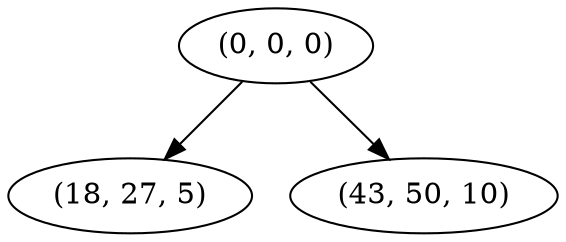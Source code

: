 digraph tree {
    "(0, 0, 0)";
    "(18, 27, 5)";
    "(43, 50, 10)";
    "(0, 0, 0)" -> "(18, 27, 5)";
    "(0, 0, 0)" -> "(43, 50, 10)";
}
